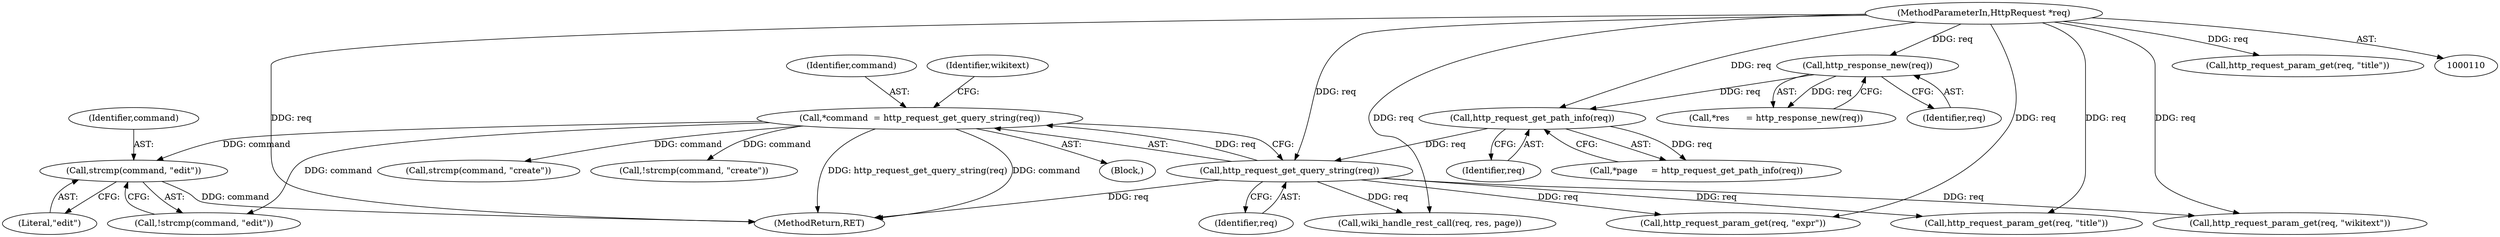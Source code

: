 digraph "0_didiwiki_5e5c796617e1712905dc5462b94bd5e6c08d15ea@pointer" {
"1000326" [label="(Call,strcmp(command, \"edit\"))"];
"1000124" [label="(Call,*command  = http_request_get_query_string(req))"];
"1000126" [label="(Call,http_request_get_query_string(req))"];
"1000121" [label="(Call,http_request_get_path_info(req))"];
"1000116" [label="(Call,http_response_new(req))"];
"1000111" [label="(MethodParameterIn,HttpRequest *req)"];
"1000117" [label="(Identifier,req)"];
"1000223" [label="(Call,wiki_handle_rest_call(req, res, page))"];
"1000111" [label="(MethodParameterIn,HttpRequest *req)"];
"1000285" [label="(Call,http_request_param_get(req, \"title\"))"];
"1000343" [label="(Call,!strcmp(command, \"create\"))"];
"1000325" [label="(Call,!strcmp(command, \"edit\"))"];
"1000326" [label="(Call,strcmp(command, \"edit\"))"];
"1000125" [label="(Identifier,command)"];
"1000130" [label="(Identifier,wikitext)"];
"1000121" [label="(Call,http_request_get_path_info(req))"];
"1000127" [label="(Identifier,req)"];
"1000126" [label="(Call,http_request_get_query_string(req))"];
"1000327" [label="(Identifier,command)"];
"1000114" [label="(Call,*res      = http_response_new(req))"];
"1000271" [label="(Call,http_request_param_get(req, \"expr\"))"];
"1000122" [label="(Identifier,req)"];
"1000363" [label="(MethodReturn,RET)"];
"1000328" [label="(Literal,\"edit\")"];
"1000305" [label="(Call,http_request_param_get(req, \"wikitext\"))"];
"1000292" [label="(Call,http_request_param_get(req, \"title\"))"];
"1000119" [label="(Call,*page     = http_request_get_path_info(req))"];
"1000112" [label="(Block,)"];
"1000116" [label="(Call,http_response_new(req))"];
"1000344" [label="(Call,strcmp(command, \"create\"))"];
"1000124" [label="(Call,*command  = http_request_get_query_string(req))"];
"1000326" -> "1000325"  [label="AST: "];
"1000326" -> "1000328"  [label="CFG: "];
"1000327" -> "1000326"  [label="AST: "];
"1000328" -> "1000326"  [label="AST: "];
"1000325" -> "1000326"  [label="CFG: "];
"1000326" -> "1000363"  [label="DDG: command"];
"1000124" -> "1000326"  [label="DDG: command"];
"1000124" -> "1000112"  [label="AST: "];
"1000124" -> "1000126"  [label="CFG: "];
"1000125" -> "1000124"  [label="AST: "];
"1000126" -> "1000124"  [label="AST: "];
"1000130" -> "1000124"  [label="CFG: "];
"1000124" -> "1000363"  [label="DDG: http_request_get_query_string(req)"];
"1000124" -> "1000363"  [label="DDG: command"];
"1000126" -> "1000124"  [label="DDG: req"];
"1000124" -> "1000325"  [label="DDG: command"];
"1000124" -> "1000343"  [label="DDG: command"];
"1000124" -> "1000344"  [label="DDG: command"];
"1000126" -> "1000127"  [label="CFG: "];
"1000127" -> "1000126"  [label="AST: "];
"1000126" -> "1000363"  [label="DDG: req"];
"1000121" -> "1000126"  [label="DDG: req"];
"1000111" -> "1000126"  [label="DDG: req"];
"1000126" -> "1000223"  [label="DDG: req"];
"1000126" -> "1000271"  [label="DDG: req"];
"1000126" -> "1000285"  [label="DDG: req"];
"1000126" -> "1000305"  [label="DDG: req"];
"1000121" -> "1000119"  [label="AST: "];
"1000121" -> "1000122"  [label="CFG: "];
"1000122" -> "1000121"  [label="AST: "];
"1000119" -> "1000121"  [label="CFG: "];
"1000121" -> "1000119"  [label="DDG: req"];
"1000116" -> "1000121"  [label="DDG: req"];
"1000111" -> "1000121"  [label="DDG: req"];
"1000116" -> "1000114"  [label="AST: "];
"1000116" -> "1000117"  [label="CFG: "];
"1000117" -> "1000116"  [label="AST: "];
"1000114" -> "1000116"  [label="CFG: "];
"1000116" -> "1000114"  [label="DDG: req"];
"1000111" -> "1000116"  [label="DDG: req"];
"1000111" -> "1000110"  [label="AST: "];
"1000111" -> "1000363"  [label="DDG: req"];
"1000111" -> "1000223"  [label="DDG: req"];
"1000111" -> "1000271"  [label="DDG: req"];
"1000111" -> "1000285"  [label="DDG: req"];
"1000111" -> "1000292"  [label="DDG: req"];
"1000111" -> "1000305"  [label="DDG: req"];
}
